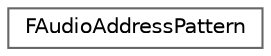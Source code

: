 digraph "Graphical Class Hierarchy"
{
 // INTERACTIVE_SVG=YES
 // LATEX_PDF_SIZE
  bgcolor="transparent";
  edge [fontname=Helvetica,fontsize=10,labelfontname=Helvetica,labelfontsize=10];
  node [fontname=Helvetica,fontsize=10,shape=box,height=0.2,width=0.4];
  rankdir="LR";
  Node0 [id="Node000000",label="FAudioAddressPattern",height=0.2,width=0.4,color="grey40", fillcolor="white", style="filled",URL="$d9/dcb/classFAudioAddressPattern.html",tooltip=" "];
}
